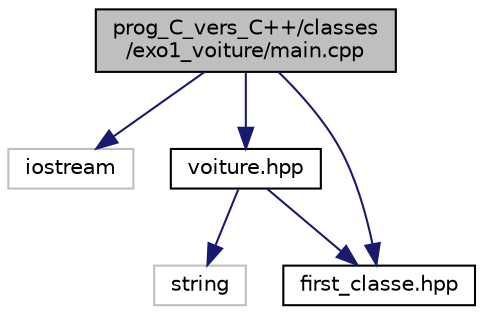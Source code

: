 digraph "prog_C_vers_C++/classes/exo1_voiture/main.cpp"
{
  edge [fontname="Helvetica",fontsize="10",labelfontname="Helvetica",labelfontsize="10"];
  node [fontname="Helvetica",fontsize="10",shape=record];
  Node0 [label="prog_C_vers_C++/classes\l/exo1_voiture/main.cpp",height=0.2,width=0.4,color="black", fillcolor="grey75", style="filled", fontcolor="black"];
  Node0 -> Node1 [color="midnightblue",fontsize="10",style="solid"];
  Node1 [label="iostream",height=0.2,width=0.4,color="grey75", fillcolor="white", style="filled"];
  Node0 -> Node2 [color="midnightblue",fontsize="10",style="solid"];
  Node2 [label="voiture.hpp",height=0.2,width=0.4,color="black", fillcolor="white", style="filled",URL="$voiture_8hpp.html"];
  Node2 -> Node3 [color="midnightblue",fontsize="10",style="solid"];
  Node3 [label="string",height=0.2,width=0.4,color="grey75", fillcolor="white", style="filled"];
  Node2 -> Node4 [color="midnightblue",fontsize="10",style="solid"];
  Node4 [label="first_classe.hpp",height=0.2,width=0.4,color="black", fillcolor="white", style="filled",URL="$exo1__voiture_2first__classe_8hpp.html"];
  Node0 -> Node4 [color="midnightblue",fontsize="10",style="solid"];
}

